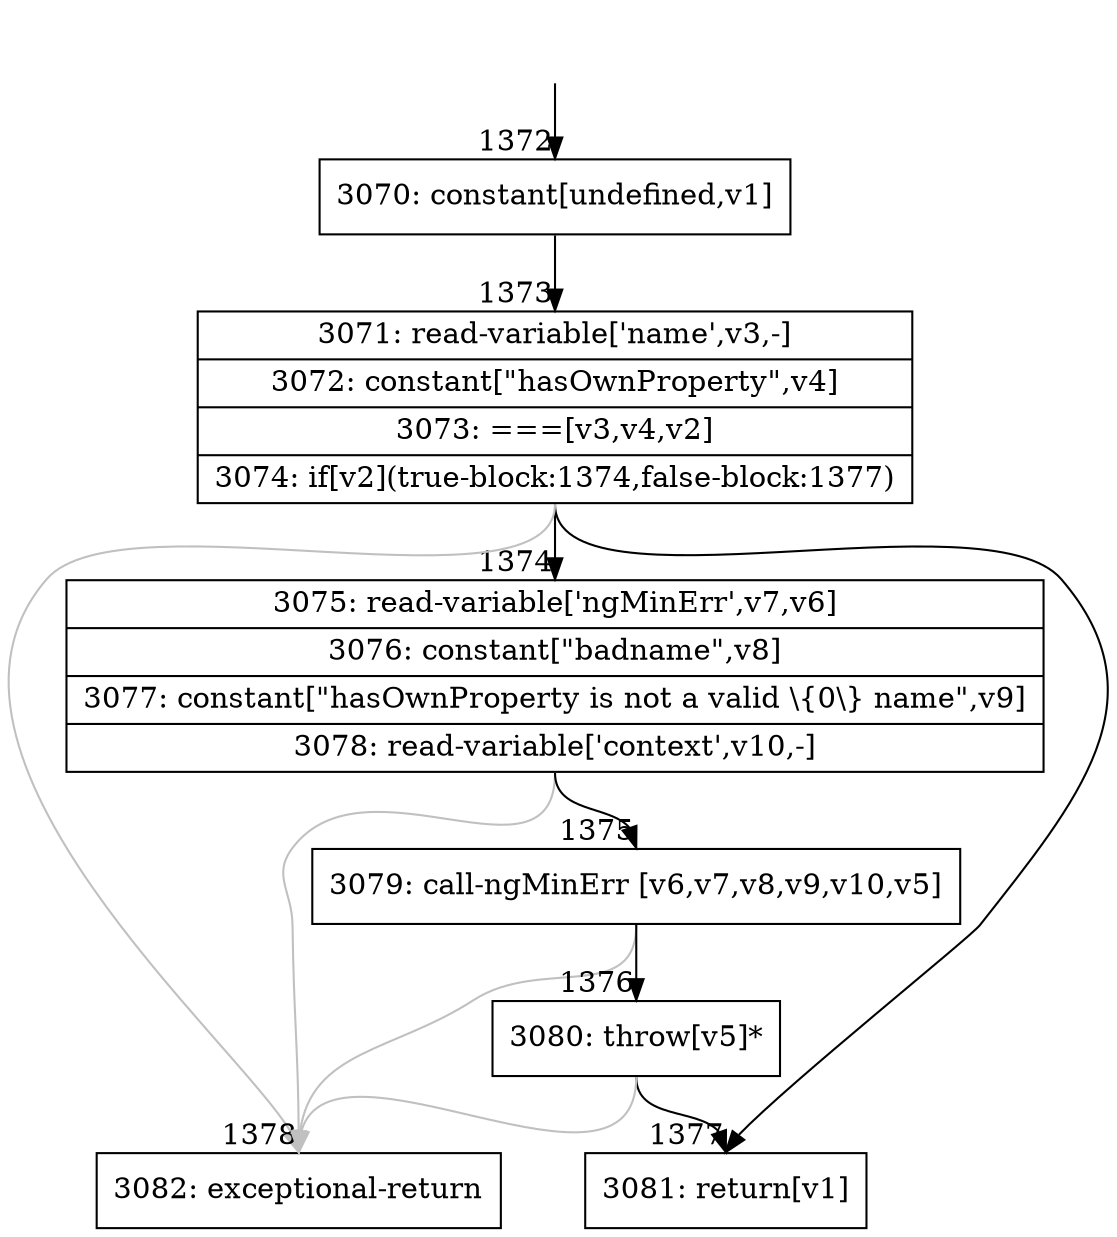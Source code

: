 digraph {
rankdir="TD"
BB_entry99[shape=none,label=""];
BB_entry99 -> BB1372 [tailport=s, headport=n, headlabel="    1372"]
BB1372 [shape=record label="{3070: constant[undefined,v1]}" ] 
BB1372 -> BB1373 [tailport=s, headport=n, headlabel="      1373"]
BB1373 [shape=record label="{3071: read-variable['name',v3,-]|3072: constant[\"hasOwnProperty\",v4]|3073: ===[v3,v4,v2]|3074: if[v2](true-block:1374,false-block:1377)}" ] 
BB1373 -> BB1374 [tailport=s, headport=n, headlabel="      1374"]
BB1373 -> BB1377 [tailport=s, headport=n, headlabel="      1377"]
BB1373 -> BB1378 [tailport=s, headport=n, color=gray, headlabel="      1378"]
BB1374 [shape=record label="{3075: read-variable['ngMinErr',v7,v6]|3076: constant[\"badname\",v8]|3077: constant[\"hasOwnProperty is not a valid \\\{0\\\} name\",v9]|3078: read-variable['context',v10,-]}" ] 
BB1374 -> BB1375 [tailport=s, headport=n, headlabel="      1375"]
BB1374 -> BB1378 [tailport=s, headport=n, color=gray]
BB1375 [shape=record label="{3079: call-ngMinErr [v6,v7,v8,v9,v10,v5]}" ] 
BB1375 -> BB1376 [tailport=s, headport=n, headlabel="      1376"]
BB1375 -> BB1378 [tailport=s, headport=n, color=gray]
BB1376 [shape=record label="{3080: throw[v5]*}" ] 
BB1376 -> BB1377 [tailport=s, headport=n]
BB1376 -> BB1378 [tailport=s, headport=n, color=gray]
BB1377 [shape=record label="{3081: return[v1]}" ] 
BB1378 [shape=record label="{3082: exceptional-return}" ] 
//#$~ 1792
}
